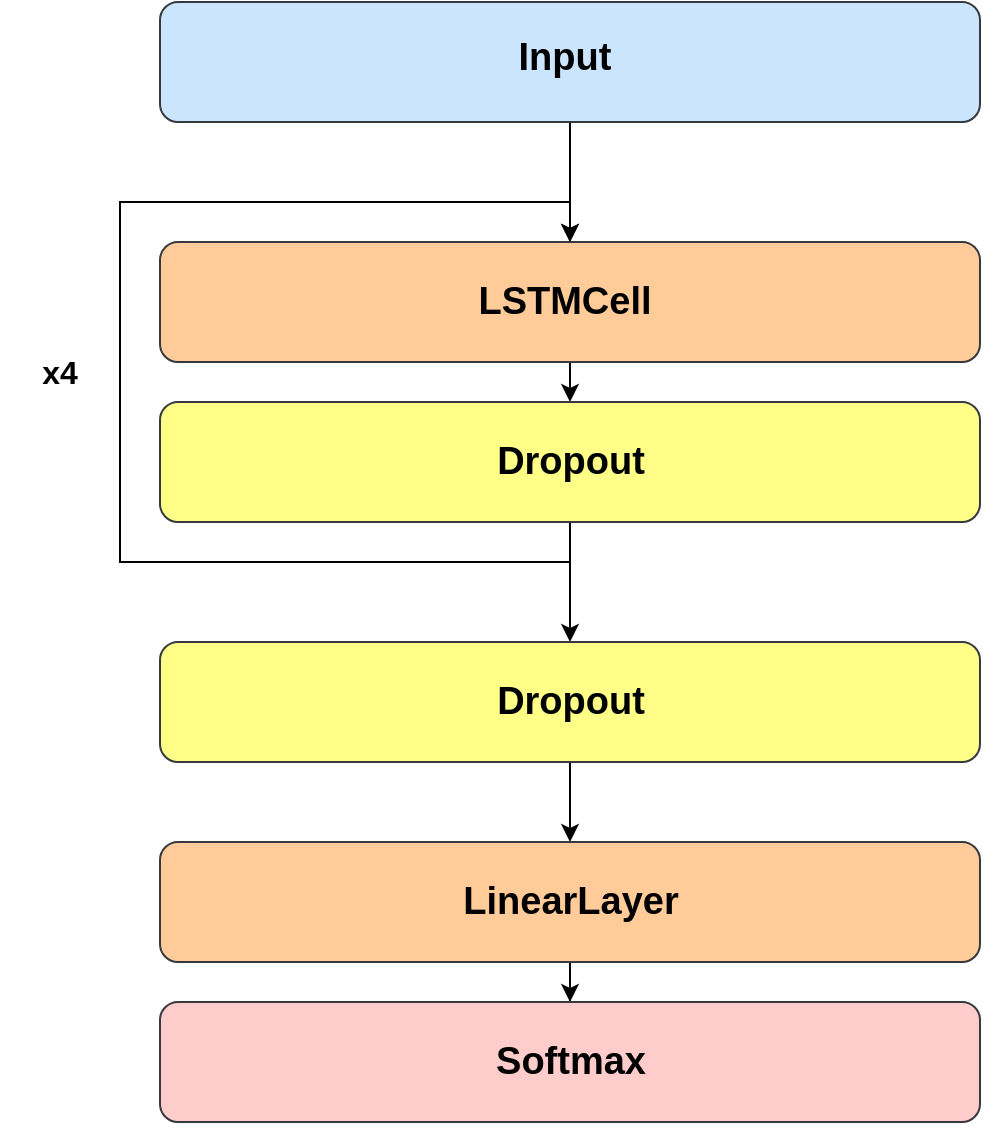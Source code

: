 <mxfile version="24.6.5" type="github">
  <diagram name="Page-1" id="4foP37DBVG21IgykUf9b">
    <mxGraphModel dx="1364" dy="765" grid="1" gridSize="10" guides="1" tooltips="1" connect="1" arrows="1" fold="1" page="1" pageScale="1" pageWidth="850" pageHeight="1100" math="0" shadow="0">
      <root>
        <mxCell id="0" />
        <mxCell id="1" parent="0" />
        <mxCell id="XXojYKrICWl--Rnxmb-7-6" style="edgeStyle=orthogonalEdgeStyle;rounded=0;orthogonalLoop=1;jettySize=auto;html=1;" edge="1" parent="1" source="v35jjvogBl-JAgBrnzws-1">
          <mxGeometry relative="1" as="geometry">
            <mxPoint x="395" y="160" as="targetPoint" />
          </mxGeometry>
        </mxCell>
        <mxCell id="v35jjvogBl-JAgBrnzws-1" value="" style="rounded=1;whiteSpace=wrap;html=1;fillColor=#cce5ff;strokeColor=#36393d;" parent="1" vertex="1">
          <mxGeometry x="190" y="40" width="410" height="60" as="geometry" />
        </mxCell>
        <mxCell id="v35jjvogBl-JAgBrnzws-2" value="&lt;font style=&quot;font-size: 19px;&quot;&gt;&lt;b&gt;Input&lt;/b&gt;&lt;/font&gt;" style="text;html=1;align=center;verticalAlign=middle;whiteSpace=wrap;rounded=0;" parent="1" vertex="1">
          <mxGeometry x="365" y="55" width="55" height="25" as="geometry" />
        </mxCell>
        <mxCell id="v35jjvogBl-JAgBrnzws-25" style="edgeStyle=orthogonalEdgeStyle;rounded=0;orthogonalLoop=1;jettySize=auto;html=1;exitX=0.5;exitY=1;exitDx=0;exitDy=0;entryX=0.5;entryY=0;entryDx=0;entryDy=0;" parent="1" source="v35jjvogBl-JAgBrnzws-3" target="v35jjvogBl-JAgBrnzws-4" edge="1">
          <mxGeometry relative="1" as="geometry" />
        </mxCell>
        <mxCell id="v35jjvogBl-JAgBrnzws-3" value="" style="rounded=1;whiteSpace=wrap;html=1;fillColor=#ffcc99;strokeColor=#36393d;" parent="1" vertex="1">
          <mxGeometry x="190" y="160" width="410" height="60" as="geometry" />
        </mxCell>
        <mxCell id="v35jjvogBl-JAgBrnzws-24" style="edgeStyle=orthogonalEdgeStyle;rounded=0;orthogonalLoop=1;jettySize=auto;html=1;exitX=0.5;exitY=1;exitDx=0;exitDy=0;entryX=0.5;entryY=0;entryDx=0;entryDy=0;" parent="1" source="v35jjvogBl-JAgBrnzws-4" target="v35jjvogBl-JAgBrnzws-3" edge="1">
          <mxGeometry relative="1" as="geometry">
            <mxPoint x="70" y="300" as="targetPoint" />
            <Array as="points">
              <mxPoint x="395" y="320" />
              <mxPoint x="170" y="320" />
              <mxPoint x="170" y="140" />
              <mxPoint x="395" y="140" />
            </Array>
          </mxGeometry>
        </mxCell>
        <mxCell id="XXojYKrICWl--Rnxmb-7-7" style="edgeStyle=orthogonalEdgeStyle;rounded=0;orthogonalLoop=1;jettySize=auto;html=1;" edge="1" parent="1">
          <mxGeometry relative="1" as="geometry">
            <mxPoint x="395" y="360" as="targetPoint" />
            <mxPoint x="395" y="290" as="sourcePoint" />
          </mxGeometry>
        </mxCell>
        <mxCell id="v35jjvogBl-JAgBrnzws-4" value="" style="rounded=1;whiteSpace=wrap;html=1;fillColor=#ffff88;strokeColor=#36393d;" parent="1" vertex="1">
          <mxGeometry x="190" y="240" width="410" height="60" as="geometry" />
        </mxCell>
        <mxCell id="v35jjvogBl-JAgBrnzws-11" value="&lt;font style=&quot;font-size: 19px;&quot;&gt;&lt;b&gt;LSTMCell&lt;/b&gt;&lt;/font&gt;" style="text;html=1;align=center;verticalAlign=middle;whiteSpace=wrap;rounded=0;" parent="1" vertex="1">
          <mxGeometry x="365" y="177.5" width="55" height="25" as="geometry" />
        </mxCell>
        <mxCell id="v35jjvogBl-JAgBrnzws-15" value="&lt;font style=&quot;font-size: 19px;&quot;&gt;&lt;b&gt;Dropout&lt;/b&gt;&lt;/font&gt;" style="text;html=1;align=center;verticalAlign=middle;whiteSpace=wrap;rounded=0;" parent="1" vertex="1">
          <mxGeometry x="367.5" y="257.5" width="55" height="25" as="geometry" />
        </mxCell>
        <mxCell id="XXojYKrICWl--Rnxmb-7-3" value="&lt;b&gt;&lt;font style=&quot;font-size: 16px;&quot;&gt;x4&lt;/font&gt;&lt;/b&gt;" style="text;html=1;align=center;verticalAlign=middle;whiteSpace=wrap;rounded=0;" vertex="1" parent="1">
          <mxGeometry x="110" y="210" width="60" height="30" as="geometry" />
        </mxCell>
        <mxCell id="XXojYKrICWl--Rnxmb-7-11" style="edgeStyle=orthogonalEdgeStyle;rounded=0;orthogonalLoop=1;jettySize=auto;html=1;" edge="1" parent="1" source="XXojYKrICWl--Rnxmb-7-8">
          <mxGeometry relative="1" as="geometry">
            <mxPoint x="395" y="460" as="targetPoint" />
          </mxGeometry>
        </mxCell>
        <mxCell id="XXojYKrICWl--Rnxmb-7-8" value="" style="rounded=1;whiteSpace=wrap;html=1;fillColor=#ffff88;strokeColor=#36393d;" vertex="1" parent="1">
          <mxGeometry x="190" y="360" width="410" height="60" as="geometry" />
        </mxCell>
        <mxCell id="XXojYKrICWl--Rnxmb-7-9" value="&lt;font style=&quot;font-size: 19px;&quot;&gt;&lt;b&gt;Dropout&lt;/b&gt;&lt;/font&gt;" style="text;html=1;align=center;verticalAlign=middle;whiteSpace=wrap;rounded=0;" vertex="1" parent="1">
          <mxGeometry x="367.5" y="377.5" width="55" height="25" as="geometry" />
        </mxCell>
        <mxCell id="XXojYKrICWl--Rnxmb-7-17" value="" style="edgeStyle=orthogonalEdgeStyle;rounded=0;orthogonalLoop=1;jettySize=auto;html=1;" edge="1" parent="1" source="XXojYKrICWl--Rnxmb-7-12" target="XXojYKrICWl--Rnxmb-7-16">
          <mxGeometry relative="1" as="geometry" />
        </mxCell>
        <mxCell id="XXojYKrICWl--Rnxmb-7-12" value="" style="rounded=1;whiteSpace=wrap;html=1;fillColor=#ffcc99;strokeColor=#36393d;" vertex="1" parent="1">
          <mxGeometry x="190" y="460" width="410" height="60" as="geometry" />
        </mxCell>
        <mxCell id="XXojYKrICWl--Rnxmb-7-13" value="&lt;span style=&quot;font-size: 19px;&quot;&gt;&lt;b&gt;LinearLayer&lt;/b&gt;&lt;/span&gt;" style="text;html=1;align=center;verticalAlign=middle;whiteSpace=wrap;rounded=0;" vertex="1" parent="1">
          <mxGeometry x="367.5" y="477.5" width="55" height="25" as="geometry" />
        </mxCell>
        <mxCell id="XXojYKrICWl--Rnxmb-7-16" value="" style="rounded=1;whiteSpace=wrap;html=1;fillColor=#ffcccc;strokeColor=#36393d;" vertex="1" parent="1">
          <mxGeometry x="190" y="540" width="410" height="60" as="geometry" />
        </mxCell>
        <mxCell id="XXojYKrICWl--Rnxmb-7-18" value="&lt;span style=&quot;font-size: 19px;&quot;&gt;&lt;b&gt;Softmax&lt;/b&gt;&lt;/span&gt;" style="text;html=1;align=center;verticalAlign=middle;whiteSpace=wrap;rounded=0;" vertex="1" parent="1">
          <mxGeometry x="367.5" y="557.5" width="55" height="25" as="geometry" />
        </mxCell>
      </root>
    </mxGraphModel>
  </diagram>
</mxfile>

